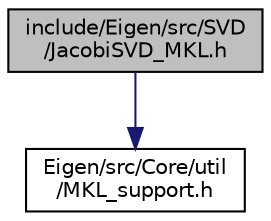 digraph "include/Eigen/src/SVD/JacobiSVD_MKL.h"
{
  edge [fontname="Helvetica",fontsize="10",labelfontname="Helvetica",labelfontsize="10"];
  node [fontname="Helvetica",fontsize="10",shape=record];
  Node1 [label="include/Eigen/src/SVD\l/JacobiSVD_MKL.h",height=0.2,width=0.4,color="black", fillcolor="grey75", style="filled" fontcolor="black"];
  Node1 -> Node2 [color="midnightblue",fontsize="10",style="solid",fontname="Helvetica"];
  Node2 [label="Eigen/src/Core/util\l/MKL_support.h",height=0.2,width=0.4,color="black", fillcolor="white", style="filled",URL="$MKL__support_8h.html"];
}
